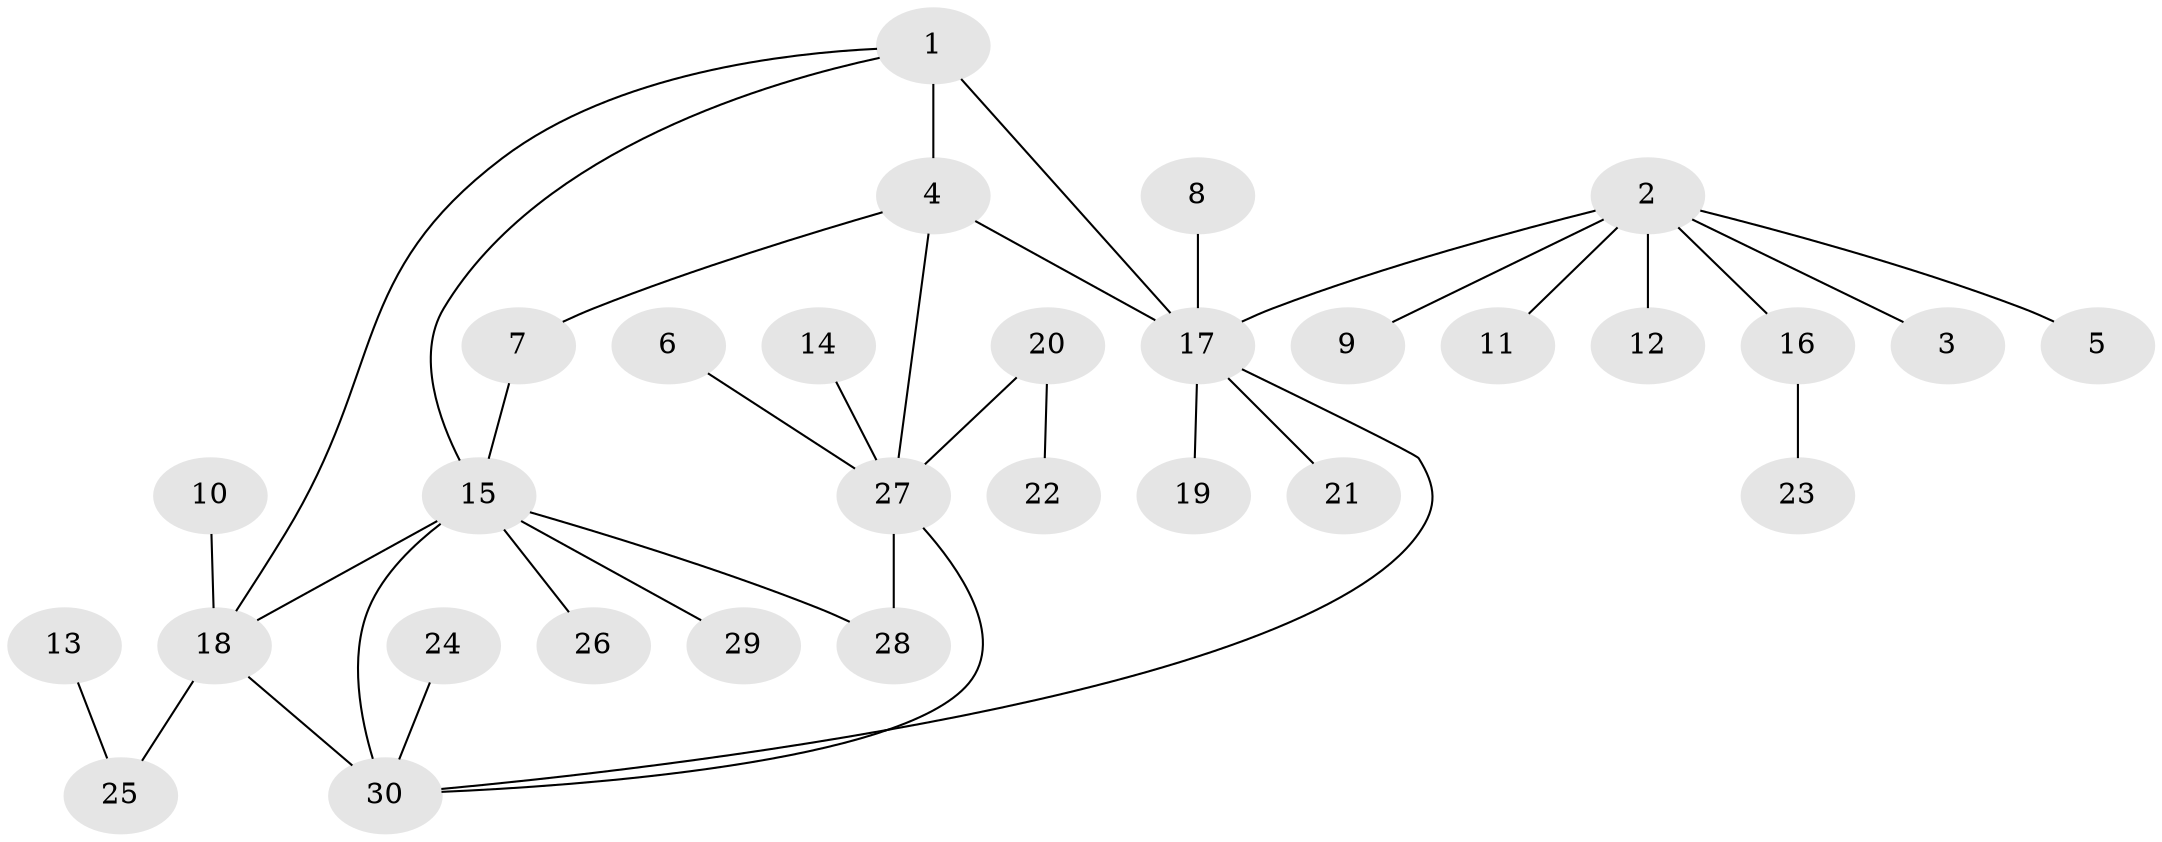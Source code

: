 // original degree distribution, {8: 0.02127659574468085, 9: 0.0425531914893617, 3: 0.0851063829787234, 5: 0.0425531914893617, 6: 0.02127659574468085, 7: 0.02127659574468085, 4: 0.02127659574468085, 2: 0.2127659574468085, 1: 0.5319148936170213}
// Generated by graph-tools (version 1.1) at 2025/37/03/04/25 23:37:46]
// undirected, 30 vertices, 36 edges
graph export_dot {
  node [color=gray90,style=filled];
  1;
  2;
  3;
  4;
  5;
  6;
  7;
  8;
  9;
  10;
  11;
  12;
  13;
  14;
  15;
  16;
  17;
  18;
  19;
  20;
  21;
  22;
  23;
  24;
  25;
  26;
  27;
  28;
  29;
  30;
  1 -- 4 [weight=1.0];
  1 -- 15 [weight=1.0];
  1 -- 17 [weight=2.0];
  1 -- 18 [weight=1.0];
  2 -- 3 [weight=1.0];
  2 -- 5 [weight=1.0];
  2 -- 9 [weight=1.0];
  2 -- 11 [weight=1.0];
  2 -- 12 [weight=1.0];
  2 -- 16 [weight=1.0];
  2 -- 17 [weight=1.0];
  4 -- 7 [weight=1.0];
  4 -- 17 [weight=1.0];
  4 -- 27 [weight=1.0];
  6 -- 27 [weight=1.0];
  7 -- 15 [weight=1.0];
  8 -- 17 [weight=1.0];
  10 -- 18 [weight=1.0];
  13 -- 25 [weight=1.0];
  14 -- 27 [weight=1.0];
  15 -- 18 [weight=1.0];
  15 -- 26 [weight=1.0];
  15 -- 28 [weight=1.0];
  15 -- 29 [weight=1.0];
  15 -- 30 [weight=2.0];
  16 -- 23 [weight=1.0];
  17 -- 19 [weight=1.0];
  17 -- 21 [weight=1.0];
  17 -- 30 [weight=1.0];
  18 -- 25 [weight=1.0];
  18 -- 30 [weight=1.0];
  20 -- 22 [weight=1.0];
  20 -- 27 [weight=1.0];
  24 -- 30 [weight=1.0];
  27 -- 28 [weight=1.0];
  27 -- 30 [weight=1.0];
}
